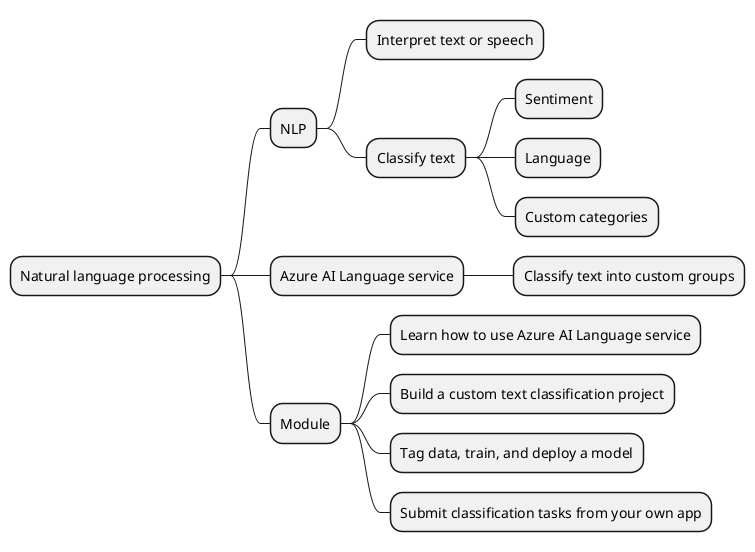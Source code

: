 @startmindmap
* Natural language processing
** NLP
*** Interpret text or speech
*** Classify text
**** Sentiment
**** Language
**** Custom categories
** Azure AI Language service
*** Classify text into custom groups
** Module
*** Learn how to use Azure AI Language service
*** Build a custom text classification project
*** Tag data, train, and deploy a model
*** Submit classification tasks from your own app
@endmindmap